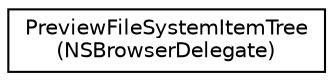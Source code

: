digraph "Graphical Class Hierarchy"
{
  edge [fontname="Helvetica",fontsize="10",labelfontname="Helvetica",labelfontsize="10"];
  node [fontname="Helvetica",fontsize="10",shape=record];
  rankdir="LR";
  Node1 [label="PreviewFileSystemItemTree\l(NSBrowserDelegate)",height=0.2,width=0.4,color="black", fillcolor="white", style="filled",URL="$category_preview_file_system_item_tree_07_n_s_browser_delegate_08.html"];
}
